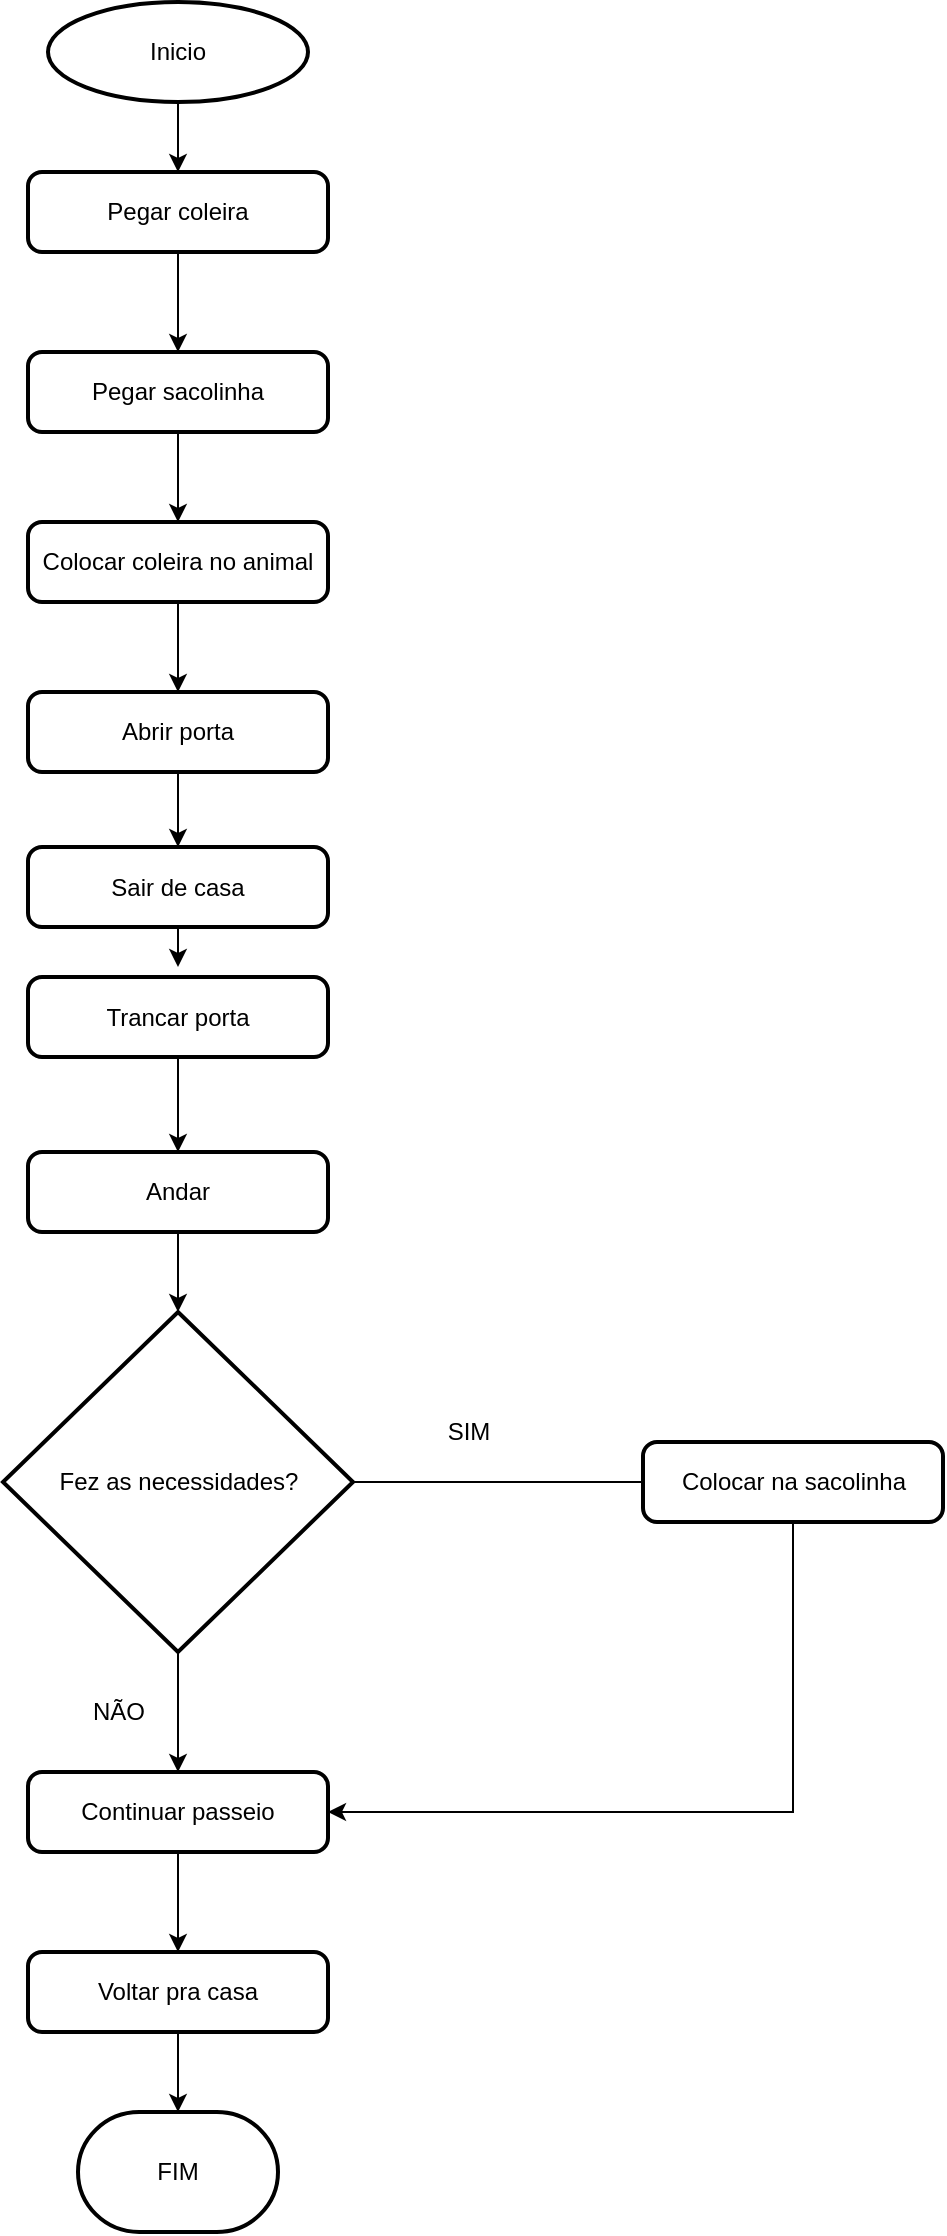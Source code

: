 <mxfile version="17.3.0" type="device"><diagram id="FD3kfYmSTP30a2gsyOKy" name="Page-1"><mxGraphModel dx="915" dy="1679" grid="1" gridSize="10" guides="1" tooltips="1" connect="1" arrows="1" fold="1" page="1" pageScale="1" pageWidth="850" pageHeight="1100" math="0" shadow="0"><root><mxCell id="0"/><mxCell id="1" parent="0"/><mxCell id="QkWOu7_470k10VPozCiK-5" style="edgeStyle=orthogonalEdgeStyle;rounded=0;orthogonalLoop=1;jettySize=auto;html=1;entryX=0.5;entryY=0;entryDx=0;entryDy=0;" parent="1" source="QkWOu7_470k10VPozCiK-3" target="QkWOu7_470k10VPozCiK-4" edge="1"><mxGeometry relative="1" as="geometry"/></mxCell><mxCell id="QkWOu7_470k10VPozCiK-3" value="Inicio" style="strokeWidth=2;html=1;shape=mxgraph.flowchart.start_1;whiteSpace=wrap;" parent="1" vertex="1"><mxGeometry x="240" y="-65" width="130" height="50" as="geometry"/></mxCell><mxCell id="ihIQkwBIJBSptwLGl4jw-9" style="edgeStyle=orthogonalEdgeStyle;rounded=0;orthogonalLoop=1;jettySize=auto;html=1;entryX=0.5;entryY=0;entryDx=0;entryDy=0;" edge="1" parent="1" source="QkWOu7_470k10VPozCiK-4" target="QkWOu7_470k10VPozCiK-19"><mxGeometry relative="1" as="geometry"/></mxCell><mxCell id="QkWOu7_470k10VPozCiK-4" value="Pegar coleira" style="rounded=1;whiteSpace=wrap;html=1;absoluteArcSize=1;arcSize=14;strokeWidth=2;" parent="1" vertex="1"><mxGeometry x="230" y="20" width="150" height="40" as="geometry"/></mxCell><mxCell id="ihIQkwBIJBSptwLGl4jw-22" style="edgeStyle=orthogonalEdgeStyle;rounded=0;orthogonalLoop=1;jettySize=auto;html=1;entryX=0.5;entryY=0;entryDx=0;entryDy=0;" edge="1" parent="1" source="QkWOu7_470k10VPozCiK-6" target="ihIQkwBIJBSptwLGl4jw-21"><mxGeometry relative="1" as="geometry"/></mxCell><mxCell id="QkWOu7_470k10VPozCiK-6" value="Fez as necessidades?" style="strokeWidth=2;html=1;shape=mxgraph.flowchart.decision;whiteSpace=wrap;" parent="1" vertex="1"><mxGeometry x="217.5" y="590" width="175" height="170" as="geometry"/></mxCell><mxCell id="QkWOu7_470k10VPozCiK-9" value="SIM" style="text;html=1;align=center;verticalAlign=middle;resizable=0;points=[];autosize=1;strokeColor=none;fillColor=none;" parent="1" vertex="1"><mxGeometry x="430" y="640" width="40" height="20" as="geometry"/></mxCell><mxCell id="QkWOu7_470k10VPozCiK-10" value="FIM" style="strokeWidth=2;html=1;shape=mxgraph.flowchart.terminator;whiteSpace=wrap;" parent="1" vertex="1"><mxGeometry x="255" y="990" width="100" height="60" as="geometry"/></mxCell><mxCell id="QkWOu7_470k10VPozCiK-11" value="NÃO" style="text;html=1;align=center;verticalAlign=middle;resizable=0;points=[];autosize=1;strokeColor=none;fillColor=none;" parent="1" vertex="1"><mxGeometry x="255" y="780" width="40" height="20" as="geometry"/></mxCell><mxCell id="ihIQkwBIJBSptwLGl4jw-7" style="edgeStyle=orthogonalEdgeStyle;rounded=0;orthogonalLoop=1;jettySize=auto;html=1;entryX=0.5;entryY=0;entryDx=0;entryDy=0;" edge="1" parent="1" source="QkWOu7_470k10VPozCiK-12"><mxGeometry relative="1" as="geometry"><mxPoint x="305" y="417.5" as="targetPoint"/></mxGeometry></mxCell><mxCell id="QkWOu7_470k10VPozCiK-12" value="Sair de casa" style="rounded=1;whiteSpace=wrap;html=1;absoluteArcSize=1;arcSize=14;strokeWidth=2;" parent="1" vertex="1"><mxGeometry x="230" y="357.5" width="150" height="40" as="geometry"/></mxCell><mxCell id="ihIQkwBIJBSptwLGl4jw-6" style="edgeStyle=orthogonalEdgeStyle;rounded=0;orthogonalLoop=1;jettySize=auto;html=1;entryX=0.5;entryY=0;entryDx=0;entryDy=0;" edge="1" parent="1" source="QkWOu7_470k10VPozCiK-15" target="QkWOu7_470k10VPozCiK-12"><mxGeometry relative="1" as="geometry"/></mxCell><mxCell id="QkWOu7_470k10VPozCiK-15" value="Abrir porta" style="rounded=1;whiteSpace=wrap;html=1;absoluteArcSize=1;arcSize=14;strokeWidth=2;" parent="1" vertex="1"><mxGeometry x="230" y="280" width="150" height="40" as="geometry"/></mxCell><mxCell id="ihIQkwBIJBSptwLGl4jw-14" style="edgeStyle=orthogonalEdgeStyle;rounded=0;orthogonalLoop=1;jettySize=auto;html=1;entryX=0.5;entryY=0;entryDx=0;entryDy=0;" edge="1" parent="1" source="QkWOu7_470k10VPozCiK-17" target="ihIQkwBIJBSptwLGl4jw-12"><mxGeometry relative="1" as="geometry"/></mxCell><mxCell id="QkWOu7_470k10VPozCiK-17" value="Trancar porta" style="rounded=1;whiteSpace=wrap;html=1;absoluteArcSize=1;arcSize=14;strokeWidth=2;" parent="1" vertex="1"><mxGeometry x="230" y="422.5" width="150" height="40" as="geometry"/></mxCell><mxCell id="ihIQkwBIJBSptwLGl4jw-10" style="edgeStyle=orthogonalEdgeStyle;rounded=0;orthogonalLoop=1;jettySize=auto;html=1;entryX=0.5;entryY=0;entryDx=0;entryDy=0;" edge="1" parent="1" source="QkWOu7_470k10VPozCiK-19" target="QkWOu7_470k10VPozCiK-22"><mxGeometry relative="1" as="geometry"><mxPoint x="305" y="190.0" as="targetPoint"/></mxGeometry></mxCell><mxCell id="QkWOu7_470k10VPozCiK-19" value="Pegar sacolinha" style="rounded=1;whiteSpace=wrap;html=1;absoluteArcSize=1;arcSize=14;strokeWidth=2;" parent="1" vertex="1"><mxGeometry x="230" y="110" width="150" height="40" as="geometry"/></mxCell><mxCell id="ihIQkwBIJBSptwLGl4jw-3" style="edgeStyle=orthogonalEdgeStyle;rounded=0;orthogonalLoop=1;jettySize=auto;html=1;entryX=0.5;entryY=0;entryDx=0;entryDy=0;" edge="1" parent="1" source="QkWOu7_470k10VPozCiK-22" target="QkWOu7_470k10VPozCiK-15"><mxGeometry relative="1" as="geometry"/></mxCell><mxCell id="QkWOu7_470k10VPozCiK-22" value="Colocar coleira no animal" style="rounded=1;whiteSpace=wrap;html=1;absoluteArcSize=1;arcSize=14;strokeWidth=2;" parent="1" vertex="1"><mxGeometry x="230" y="195" width="150" height="40" as="geometry"/></mxCell><mxCell id="ihIQkwBIJBSptwLGl4jw-15" style="edgeStyle=orthogonalEdgeStyle;rounded=0;orthogonalLoop=1;jettySize=auto;html=1;entryX=0.5;entryY=0;entryDx=0;entryDy=0;entryPerimeter=0;" edge="1" parent="1" source="ihIQkwBIJBSptwLGl4jw-12" target="QkWOu7_470k10VPozCiK-6"><mxGeometry relative="1" as="geometry"/></mxCell><mxCell id="ihIQkwBIJBSptwLGl4jw-12" value="Andar" style="rounded=1;whiteSpace=wrap;html=1;absoluteArcSize=1;arcSize=14;strokeWidth=2;" vertex="1" parent="1"><mxGeometry x="230" y="510" width="150" height="40" as="geometry"/></mxCell><mxCell id="ihIQkwBIJBSptwLGl4jw-23" style="edgeStyle=orthogonalEdgeStyle;rounded=0;orthogonalLoop=1;jettySize=auto;html=1;entryX=1;entryY=0.5;entryDx=0;entryDy=0;" edge="1" parent="1" source="ihIQkwBIJBSptwLGl4jw-19" target="ihIQkwBIJBSptwLGl4jw-21"><mxGeometry relative="1" as="geometry"><Array as="points"><mxPoint x="613" y="840"/></Array></mxGeometry></mxCell><mxCell id="ihIQkwBIJBSptwLGl4jw-19" value="Colocar na sacolinha" style="rounded=1;whiteSpace=wrap;html=1;absoluteArcSize=1;arcSize=14;strokeWidth=2;" vertex="1" parent="1"><mxGeometry x="537.5" y="655" width="150" height="40" as="geometry"/></mxCell><mxCell id="ihIQkwBIJBSptwLGl4jw-20" value="" style="edgeStyle=orthogonalEdgeStyle;rounded=0;orthogonalLoop=1;jettySize=auto;html=1;endArrow=none;" edge="1" parent="1" source="QkWOu7_470k10VPozCiK-6" target="ihIQkwBIJBSptwLGl4jw-19"><mxGeometry relative="1" as="geometry"><mxPoint x="620" y="675" as="targetPoint"/><mxPoint x="392.5" y="675" as="sourcePoint"/></mxGeometry></mxCell><mxCell id="ihIQkwBIJBSptwLGl4jw-26" style="edgeStyle=orthogonalEdgeStyle;rounded=0;orthogonalLoop=1;jettySize=auto;html=1;entryX=0.5;entryY=0;entryDx=0;entryDy=0;" edge="1" parent="1" source="ihIQkwBIJBSptwLGl4jw-21" target="ihIQkwBIJBSptwLGl4jw-25"><mxGeometry relative="1" as="geometry"/></mxCell><mxCell id="ihIQkwBIJBSptwLGl4jw-21" value="Continuar passeio" style="rounded=1;whiteSpace=wrap;html=1;absoluteArcSize=1;arcSize=14;strokeWidth=2;" vertex="1" parent="1"><mxGeometry x="230" y="820" width="150" height="40" as="geometry"/></mxCell><mxCell id="ihIQkwBIJBSptwLGl4jw-27" style="edgeStyle=orthogonalEdgeStyle;rounded=0;orthogonalLoop=1;jettySize=auto;html=1;entryX=0.5;entryY=0;entryDx=0;entryDy=0;entryPerimeter=0;" edge="1" parent="1" source="ihIQkwBIJBSptwLGl4jw-25" target="QkWOu7_470k10VPozCiK-10"><mxGeometry relative="1" as="geometry"/></mxCell><mxCell id="ihIQkwBIJBSptwLGl4jw-25" value="Voltar pra casa" style="rounded=1;whiteSpace=wrap;html=1;absoluteArcSize=1;arcSize=14;strokeWidth=2;" vertex="1" parent="1"><mxGeometry x="230" y="910" width="150" height="40" as="geometry"/></mxCell></root></mxGraphModel></diagram></mxfile>